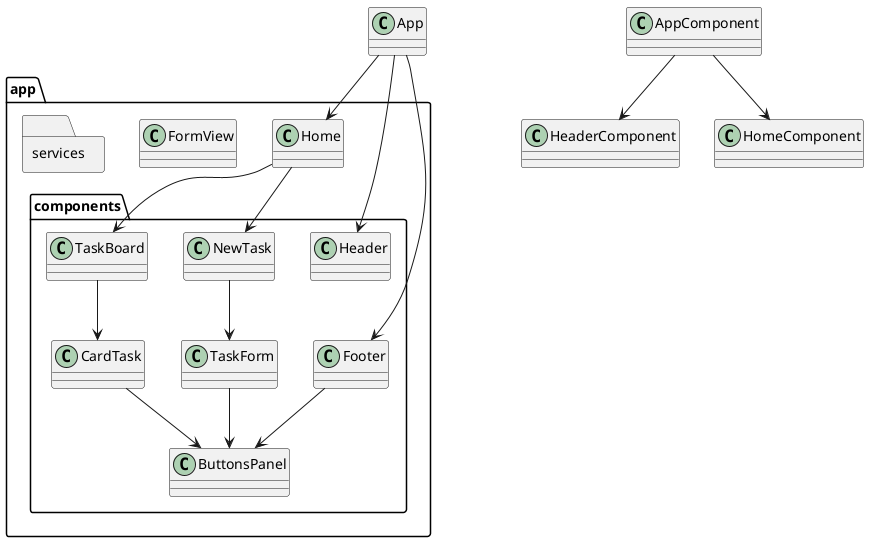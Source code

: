 @startuml

class App
package app <<folder>> {
package components <<folder>> {
class Header
class Footer
class NewTask
class TaskForm
class TaskBoard
class CardTask
class ButtonsPanel
}
package services <<folder>> {
}
class Home
class FormView
}

App --> Header
App --> Home
Home --> NewTask
NewTask --> TaskForm
TaskForm --> ButtonsPanel
Home --> TaskBoard
TaskBoard --> CardTask
CardTask --> ButtonsPanel
App --> Footer
Footer --> ButtonsPanel

class AppComponent
class HeaderComponent
class HomeComponent
AppComponent --> HeaderComponent
AppComponent --> HomeComponent
@enduml